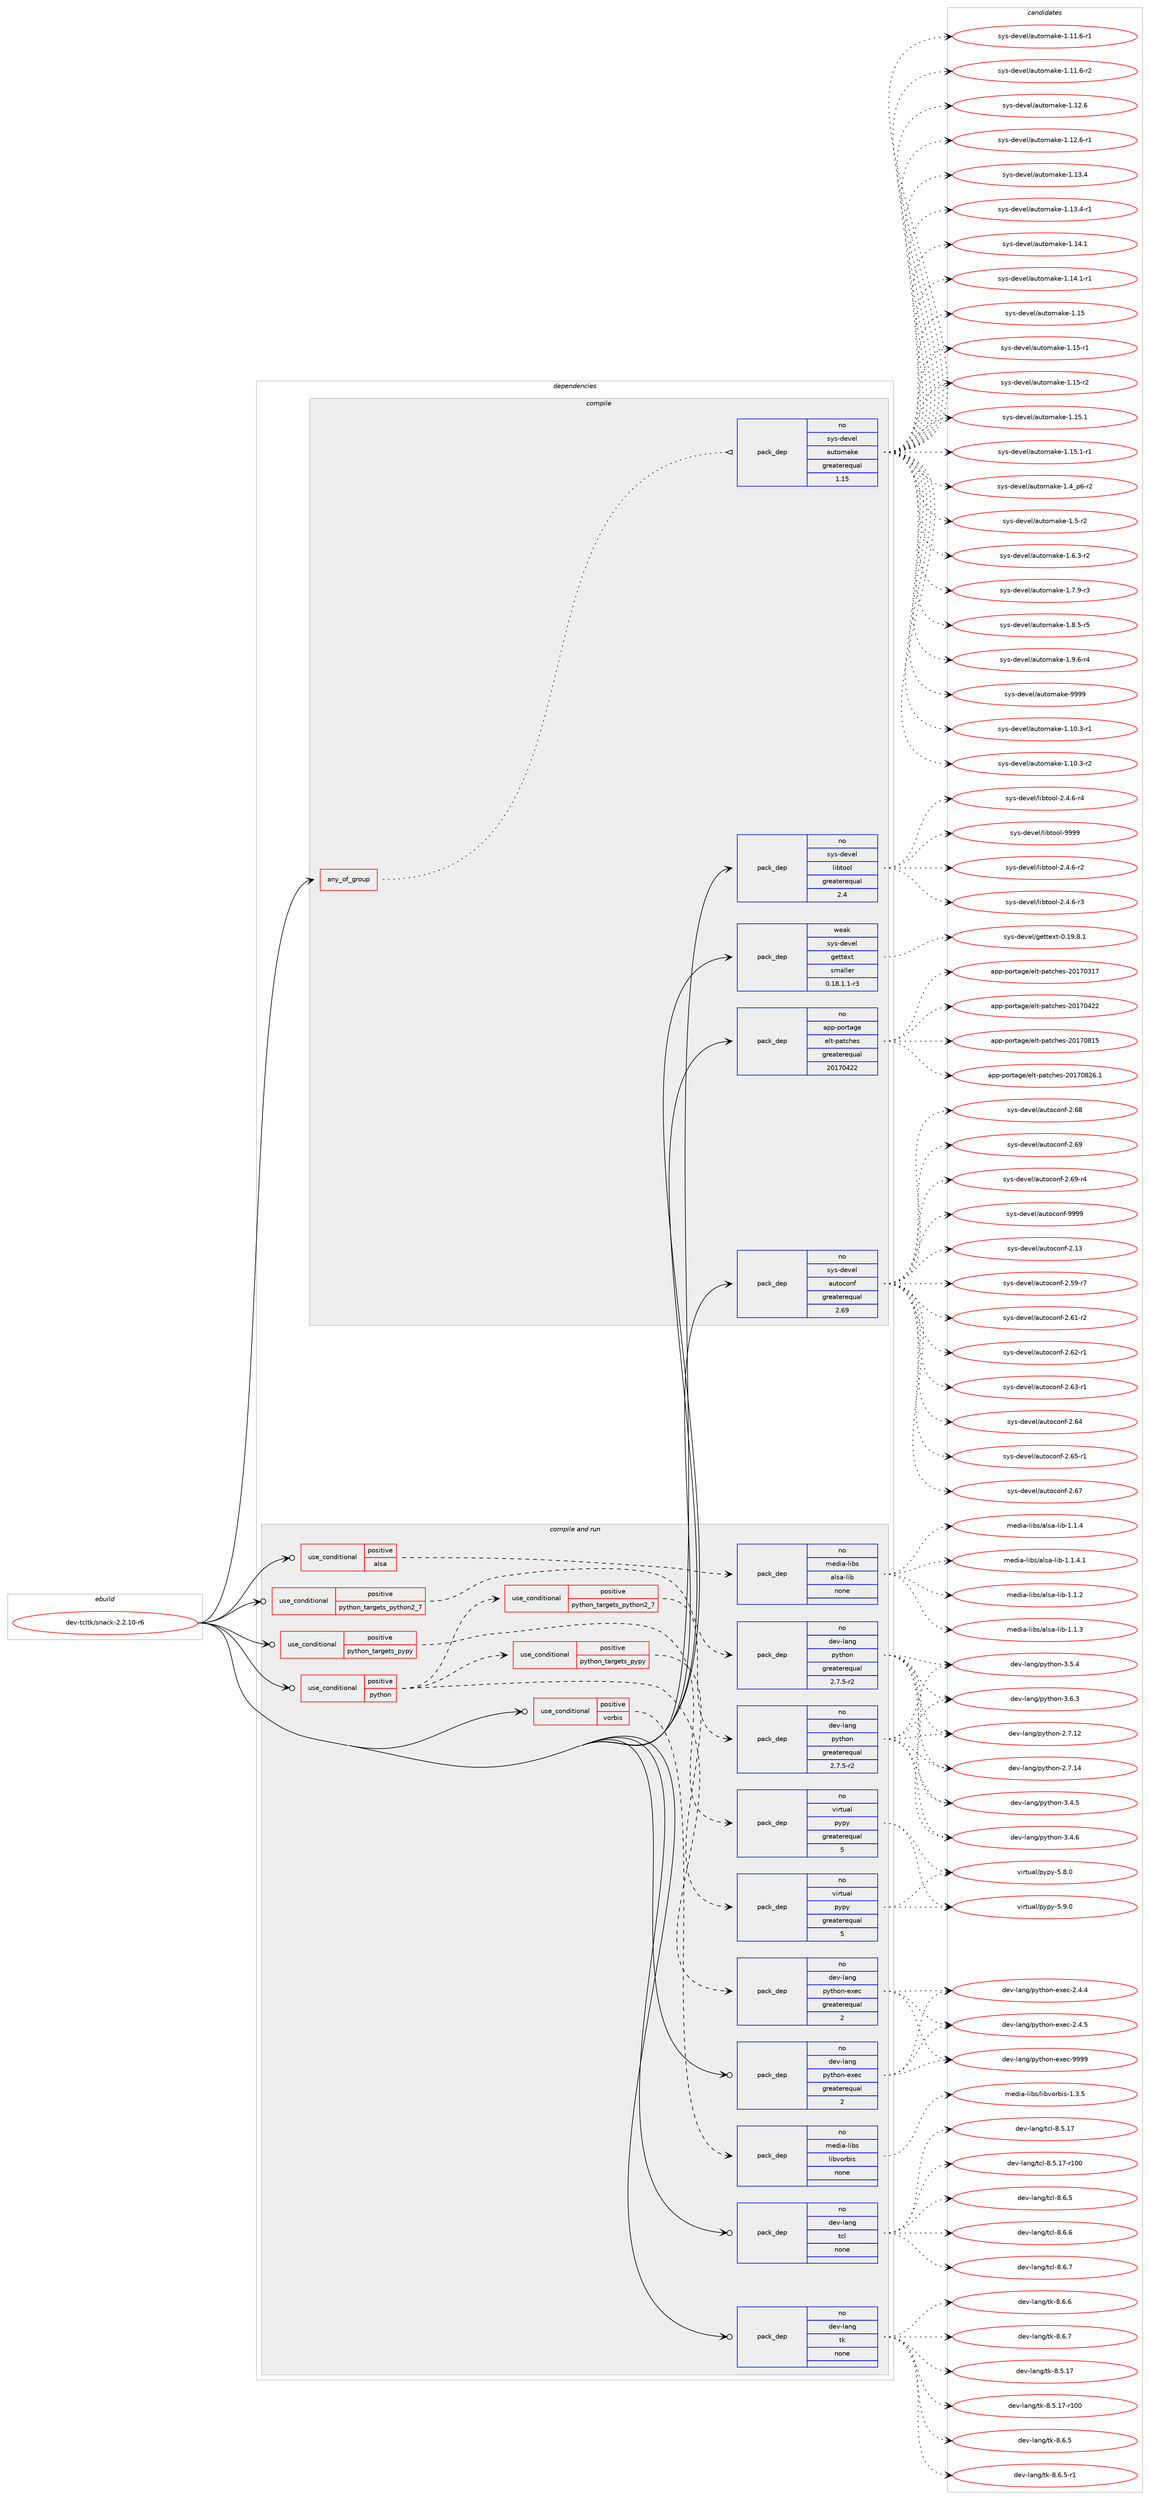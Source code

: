 digraph prolog {

# *************
# Graph options
# *************

newrank=true;
concentrate=true;
compound=true;
graph [rankdir=LR,fontname=Helvetica,fontsize=10,ranksep=1.5];#, ranksep=2.5, nodesep=0.2];
edge  [arrowhead=vee];
node  [fontname=Helvetica,fontsize=10];

# **********
# The ebuild
# **********

subgraph cluster_leftcol {
color=gray;
rank=same;
label=<<i>ebuild</i>>;
id [label="dev-tcltk/snack-2.2.10-r6", color=red, width=4, href="../dev-tcltk/snack-2.2.10-r6.svg"];
}

# ****************
# The dependencies
# ****************

subgraph cluster_midcol {
color=gray;
label=<<i>dependencies</i>>;
subgraph cluster_compile {
fillcolor="#eeeeee";
style=filled;
label=<<i>compile</i>>;
subgraph any4103 {
dependency279204 [label=<<TABLE BORDER="0" CELLBORDER="1" CELLSPACING="0" CELLPADDING="4"><TR><TD CELLPADDING="10">any_of_group</TD></TR></TABLE>>, shape=none, color=red];subgraph pack197966 {
dependency279205 [label=<<TABLE BORDER="0" CELLBORDER="1" CELLSPACING="0" CELLPADDING="4" WIDTH="220"><TR><TD ROWSPAN="6" CELLPADDING="30">pack_dep</TD></TR><TR><TD WIDTH="110">no</TD></TR><TR><TD>sys-devel</TD></TR><TR><TD>automake</TD></TR><TR><TD>greaterequal</TD></TR><TR><TD>1.15</TD></TR></TABLE>>, shape=none, color=blue];
}
dependency279204:e -> dependency279205:w [weight=20,style="dotted",arrowhead="oinv"];
}
id:e -> dependency279204:w [weight=20,style="solid",arrowhead="vee"];
subgraph pack197967 {
dependency279206 [label=<<TABLE BORDER="0" CELLBORDER="1" CELLSPACING="0" CELLPADDING="4" WIDTH="220"><TR><TD ROWSPAN="6" CELLPADDING="30">pack_dep</TD></TR><TR><TD WIDTH="110">no</TD></TR><TR><TD>app-portage</TD></TR><TR><TD>elt-patches</TD></TR><TR><TD>greaterequal</TD></TR><TR><TD>20170422</TD></TR></TABLE>>, shape=none, color=blue];
}
id:e -> dependency279206:w [weight=20,style="solid",arrowhead="vee"];
subgraph pack197968 {
dependency279207 [label=<<TABLE BORDER="0" CELLBORDER="1" CELLSPACING="0" CELLPADDING="4" WIDTH="220"><TR><TD ROWSPAN="6" CELLPADDING="30">pack_dep</TD></TR><TR><TD WIDTH="110">no</TD></TR><TR><TD>sys-devel</TD></TR><TR><TD>autoconf</TD></TR><TR><TD>greaterequal</TD></TR><TR><TD>2.69</TD></TR></TABLE>>, shape=none, color=blue];
}
id:e -> dependency279207:w [weight=20,style="solid",arrowhead="vee"];
subgraph pack197969 {
dependency279208 [label=<<TABLE BORDER="0" CELLBORDER="1" CELLSPACING="0" CELLPADDING="4" WIDTH="220"><TR><TD ROWSPAN="6" CELLPADDING="30">pack_dep</TD></TR><TR><TD WIDTH="110">no</TD></TR><TR><TD>sys-devel</TD></TR><TR><TD>libtool</TD></TR><TR><TD>greaterequal</TD></TR><TR><TD>2.4</TD></TR></TABLE>>, shape=none, color=blue];
}
id:e -> dependency279208:w [weight=20,style="solid",arrowhead="vee"];
subgraph pack197970 {
dependency279209 [label=<<TABLE BORDER="0" CELLBORDER="1" CELLSPACING="0" CELLPADDING="4" WIDTH="220"><TR><TD ROWSPAN="6" CELLPADDING="30">pack_dep</TD></TR><TR><TD WIDTH="110">weak</TD></TR><TR><TD>sys-devel</TD></TR><TR><TD>gettext</TD></TR><TR><TD>smaller</TD></TR><TR><TD>0.18.1.1-r3</TD></TR></TABLE>>, shape=none, color=blue];
}
id:e -> dependency279209:w [weight=20,style="solid",arrowhead="vee"];
}
subgraph cluster_compileandrun {
fillcolor="#eeeeee";
style=filled;
label=<<i>compile and run</i>>;
subgraph cond77087 {
dependency279210 [label=<<TABLE BORDER="0" CELLBORDER="1" CELLSPACING="0" CELLPADDING="4"><TR><TD ROWSPAN="3" CELLPADDING="10">use_conditional</TD></TR><TR><TD>positive</TD></TR><TR><TD>alsa</TD></TR></TABLE>>, shape=none, color=red];
subgraph pack197971 {
dependency279211 [label=<<TABLE BORDER="0" CELLBORDER="1" CELLSPACING="0" CELLPADDING="4" WIDTH="220"><TR><TD ROWSPAN="6" CELLPADDING="30">pack_dep</TD></TR><TR><TD WIDTH="110">no</TD></TR><TR><TD>media-libs</TD></TR><TR><TD>alsa-lib</TD></TR><TR><TD>none</TD></TR><TR><TD></TD></TR></TABLE>>, shape=none, color=blue];
}
dependency279210:e -> dependency279211:w [weight=20,style="dashed",arrowhead="vee"];
}
id:e -> dependency279210:w [weight=20,style="solid",arrowhead="odotvee"];
subgraph cond77088 {
dependency279212 [label=<<TABLE BORDER="0" CELLBORDER="1" CELLSPACING="0" CELLPADDING="4"><TR><TD ROWSPAN="3" CELLPADDING="10">use_conditional</TD></TR><TR><TD>positive</TD></TR><TR><TD>python</TD></TR></TABLE>>, shape=none, color=red];
subgraph cond77089 {
dependency279213 [label=<<TABLE BORDER="0" CELLBORDER="1" CELLSPACING="0" CELLPADDING="4"><TR><TD ROWSPAN="3" CELLPADDING="10">use_conditional</TD></TR><TR><TD>positive</TD></TR><TR><TD>python_targets_pypy</TD></TR></TABLE>>, shape=none, color=red];
subgraph pack197972 {
dependency279214 [label=<<TABLE BORDER="0" CELLBORDER="1" CELLSPACING="0" CELLPADDING="4" WIDTH="220"><TR><TD ROWSPAN="6" CELLPADDING="30">pack_dep</TD></TR><TR><TD WIDTH="110">no</TD></TR><TR><TD>virtual</TD></TR><TR><TD>pypy</TD></TR><TR><TD>greaterequal</TD></TR><TR><TD>5</TD></TR></TABLE>>, shape=none, color=blue];
}
dependency279213:e -> dependency279214:w [weight=20,style="dashed",arrowhead="vee"];
}
dependency279212:e -> dependency279213:w [weight=20,style="dashed",arrowhead="vee"];
subgraph cond77090 {
dependency279215 [label=<<TABLE BORDER="0" CELLBORDER="1" CELLSPACING="0" CELLPADDING="4"><TR><TD ROWSPAN="3" CELLPADDING="10">use_conditional</TD></TR><TR><TD>positive</TD></TR><TR><TD>python_targets_python2_7</TD></TR></TABLE>>, shape=none, color=red];
subgraph pack197973 {
dependency279216 [label=<<TABLE BORDER="0" CELLBORDER="1" CELLSPACING="0" CELLPADDING="4" WIDTH="220"><TR><TD ROWSPAN="6" CELLPADDING="30">pack_dep</TD></TR><TR><TD WIDTH="110">no</TD></TR><TR><TD>dev-lang</TD></TR><TR><TD>python</TD></TR><TR><TD>greaterequal</TD></TR><TR><TD>2.7.5-r2</TD></TR></TABLE>>, shape=none, color=blue];
}
dependency279215:e -> dependency279216:w [weight=20,style="dashed",arrowhead="vee"];
}
dependency279212:e -> dependency279215:w [weight=20,style="dashed",arrowhead="vee"];
subgraph pack197974 {
dependency279217 [label=<<TABLE BORDER="0" CELLBORDER="1" CELLSPACING="0" CELLPADDING="4" WIDTH="220"><TR><TD ROWSPAN="6" CELLPADDING="30">pack_dep</TD></TR><TR><TD WIDTH="110">no</TD></TR><TR><TD>dev-lang</TD></TR><TR><TD>python-exec</TD></TR><TR><TD>greaterequal</TD></TR><TR><TD>2</TD></TR></TABLE>>, shape=none, color=blue];
}
dependency279212:e -> dependency279217:w [weight=20,style="dashed",arrowhead="vee"];
}
id:e -> dependency279212:w [weight=20,style="solid",arrowhead="odotvee"];
subgraph cond77091 {
dependency279218 [label=<<TABLE BORDER="0" CELLBORDER="1" CELLSPACING="0" CELLPADDING="4"><TR><TD ROWSPAN="3" CELLPADDING="10">use_conditional</TD></TR><TR><TD>positive</TD></TR><TR><TD>python_targets_pypy</TD></TR></TABLE>>, shape=none, color=red];
subgraph pack197975 {
dependency279219 [label=<<TABLE BORDER="0" CELLBORDER="1" CELLSPACING="0" CELLPADDING="4" WIDTH="220"><TR><TD ROWSPAN="6" CELLPADDING="30">pack_dep</TD></TR><TR><TD WIDTH="110">no</TD></TR><TR><TD>virtual</TD></TR><TR><TD>pypy</TD></TR><TR><TD>greaterequal</TD></TR><TR><TD>5</TD></TR></TABLE>>, shape=none, color=blue];
}
dependency279218:e -> dependency279219:w [weight=20,style="dashed",arrowhead="vee"];
}
id:e -> dependency279218:w [weight=20,style="solid",arrowhead="odotvee"];
subgraph cond77092 {
dependency279220 [label=<<TABLE BORDER="0" CELLBORDER="1" CELLSPACING="0" CELLPADDING="4"><TR><TD ROWSPAN="3" CELLPADDING="10">use_conditional</TD></TR><TR><TD>positive</TD></TR><TR><TD>python_targets_python2_7</TD></TR></TABLE>>, shape=none, color=red];
subgraph pack197976 {
dependency279221 [label=<<TABLE BORDER="0" CELLBORDER="1" CELLSPACING="0" CELLPADDING="4" WIDTH="220"><TR><TD ROWSPAN="6" CELLPADDING="30">pack_dep</TD></TR><TR><TD WIDTH="110">no</TD></TR><TR><TD>dev-lang</TD></TR><TR><TD>python</TD></TR><TR><TD>greaterequal</TD></TR><TR><TD>2.7.5-r2</TD></TR></TABLE>>, shape=none, color=blue];
}
dependency279220:e -> dependency279221:w [weight=20,style="dashed",arrowhead="vee"];
}
id:e -> dependency279220:w [weight=20,style="solid",arrowhead="odotvee"];
subgraph cond77093 {
dependency279222 [label=<<TABLE BORDER="0" CELLBORDER="1" CELLSPACING="0" CELLPADDING="4"><TR><TD ROWSPAN="3" CELLPADDING="10">use_conditional</TD></TR><TR><TD>positive</TD></TR><TR><TD>vorbis</TD></TR></TABLE>>, shape=none, color=red];
subgraph pack197977 {
dependency279223 [label=<<TABLE BORDER="0" CELLBORDER="1" CELLSPACING="0" CELLPADDING="4" WIDTH="220"><TR><TD ROWSPAN="6" CELLPADDING="30">pack_dep</TD></TR><TR><TD WIDTH="110">no</TD></TR><TR><TD>media-libs</TD></TR><TR><TD>libvorbis</TD></TR><TR><TD>none</TD></TR><TR><TD></TD></TR></TABLE>>, shape=none, color=blue];
}
dependency279222:e -> dependency279223:w [weight=20,style="dashed",arrowhead="vee"];
}
id:e -> dependency279222:w [weight=20,style="solid",arrowhead="odotvee"];
subgraph pack197978 {
dependency279224 [label=<<TABLE BORDER="0" CELLBORDER="1" CELLSPACING="0" CELLPADDING="4" WIDTH="220"><TR><TD ROWSPAN="6" CELLPADDING="30">pack_dep</TD></TR><TR><TD WIDTH="110">no</TD></TR><TR><TD>dev-lang</TD></TR><TR><TD>python-exec</TD></TR><TR><TD>greaterequal</TD></TR><TR><TD>2</TD></TR></TABLE>>, shape=none, color=blue];
}
id:e -> dependency279224:w [weight=20,style="solid",arrowhead="odotvee"];
subgraph pack197979 {
dependency279225 [label=<<TABLE BORDER="0" CELLBORDER="1" CELLSPACING="0" CELLPADDING="4" WIDTH="220"><TR><TD ROWSPAN="6" CELLPADDING="30">pack_dep</TD></TR><TR><TD WIDTH="110">no</TD></TR><TR><TD>dev-lang</TD></TR><TR><TD>tcl</TD></TR><TR><TD>none</TD></TR><TR><TD></TD></TR></TABLE>>, shape=none, color=blue];
}
id:e -> dependency279225:w [weight=20,style="solid",arrowhead="odotvee"];
subgraph pack197980 {
dependency279226 [label=<<TABLE BORDER="0" CELLBORDER="1" CELLSPACING="0" CELLPADDING="4" WIDTH="220"><TR><TD ROWSPAN="6" CELLPADDING="30">pack_dep</TD></TR><TR><TD WIDTH="110">no</TD></TR><TR><TD>dev-lang</TD></TR><TR><TD>tk</TD></TR><TR><TD>none</TD></TR><TR><TD></TD></TR></TABLE>>, shape=none, color=blue];
}
id:e -> dependency279226:w [weight=20,style="solid",arrowhead="odotvee"];
}
subgraph cluster_run {
fillcolor="#eeeeee";
style=filled;
label=<<i>run</i>>;
}
}

# **************
# The candidates
# **************

subgraph cluster_choices {
rank=same;
color=gray;
label=<<i>candidates</i>>;

subgraph choice197966 {
color=black;
nodesep=1;
choice11512111545100101118101108479711711611110997107101454946494846514511449 [label="sys-devel/automake-1.10.3-r1", color=red, width=4,href="../sys-devel/automake-1.10.3-r1.svg"];
choice11512111545100101118101108479711711611110997107101454946494846514511450 [label="sys-devel/automake-1.10.3-r2", color=red, width=4,href="../sys-devel/automake-1.10.3-r2.svg"];
choice11512111545100101118101108479711711611110997107101454946494946544511449 [label="sys-devel/automake-1.11.6-r1", color=red, width=4,href="../sys-devel/automake-1.11.6-r1.svg"];
choice11512111545100101118101108479711711611110997107101454946494946544511450 [label="sys-devel/automake-1.11.6-r2", color=red, width=4,href="../sys-devel/automake-1.11.6-r2.svg"];
choice1151211154510010111810110847971171161111099710710145494649504654 [label="sys-devel/automake-1.12.6", color=red, width=4,href="../sys-devel/automake-1.12.6.svg"];
choice11512111545100101118101108479711711611110997107101454946495046544511449 [label="sys-devel/automake-1.12.6-r1", color=red, width=4,href="../sys-devel/automake-1.12.6-r1.svg"];
choice1151211154510010111810110847971171161111099710710145494649514652 [label="sys-devel/automake-1.13.4", color=red, width=4,href="../sys-devel/automake-1.13.4.svg"];
choice11512111545100101118101108479711711611110997107101454946495146524511449 [label="sys-devel/automake-1.13.4-r1", color=red, width=4,href="../sys-devel/automake-1.13.4-r1.svg"];
choice1151211154510010111810110847971171161111099710710145494649524649 [label="sys-devel/automake-1.14.1", color=red, width=4,href="../sys-devel/automake-1.14.1.svg"];
choice11512111545100101118101108479711711611110997107101454946495246494511449 [label="sys-devel/automake-1.14.1-r1", color=red, width=4,href="../sys-devel/automake-1.14.1-r1.svg"];
choice115121115451001011181011084797117116111109971071014549464953 [label="sys-devel/automake-1.15", color=red, width=4,href="../sys-devel/automake-1.15.svg"];
choice1151211154510010111810110847971171161111099710710145494649534511449 [label="sys-devel/automake-1.15-r1", color=red, width=4,href="../sys-devel/automake-1.15-r1.svg"];
choice1151211154510010111810110847971171161111099710710145494649534511450 [label="sys-devel/automake-1.15-r2", color=red, width=4,href="../sys-devel/automake-1.15-r2.svg"];
choice1151211154510010111810110847971171161111099710710145494649534649 [label="sys-devel/automake-1.15.1", color=red, width=4,href="../sys-devel/automake-1.15.1.svg"];
choice11512111545100101118101108479711711611110997107101454946495346494511449 [label="sys-devel/automake-1.15.1-r1", color=red, width=4,href="../sys-devel/automake-1.15.1-r1.svg"];
choice115121115451001011181011084797117116111109971071014549465295112544511450 [label="sys-devel/automake-1.4_p6-r2", color=red, width=4,href="../sys-devel/automake-1.4_p6-r2.svg"];
choice11512111545100101118101108479711711611110997107101454946534511450 [label="sys-devel/automake-1.5-r2", color=red, width=4,href="../sys-devel/automake-1.5-r2.svg"];
choice115121115451001011181011084797117116111109971071014549465446514511450 [label="sys-devel/automake-1.6.3-r2", color=red, width=4,href="../sys-devel/automake-1.6.3-r2.svg"];
choice115121115451001011181011084797117116111109971071014549465546574511451 [label="sys-devel/automake-1.7.9-r3", color=red, width=4,href="../sys-devel/automake-1.7.9-r3.svg"];
choice115121115451001011181011084797117116111109971071014549465646534511453 [label="sys-devel/automake-1.8.5-r5", color=red, width=4,href="../sys-devel/automake-1.8.5-r5.svg"];
choice115121115451001011181011084797117116111109971071014549465746544511452 [label="sys-devel/automake-1.9.6-r4", color=red, width=4,href="../sys-devel/automake-1.9.6-r4.svg"];
choice115121115451001011181011084797117116111109971071014557575757 [label="sys-devel/automake-9999", color=red, width=4,href="../sys-devel/automake-9999.svg"];
dependency279205:e -> choice11512111545100101118101108479711711611110997107101454946494846514511449:w [style=dotted,weight="100"];
dependency279205:e -> choice11512111545100101118101108479711711611110997107101454946494846514511450:w [style=dotted,weight="100"];
dependency279205:e -> choice11512111545100101118101108479711711611110997107101454946494946544511449:w [style=dotted,weight="100"];
dependency279205:e -> choice11512111545100101118101108479711711611110997107101454946494946544511450:w [style=dotted,weight="100"];
dependency279205:e -> choice1151211154510010111810110847971171161111099710710145494649504654:w [style=dotted,weight="100"];
dependency279205:e -> choice11512111545100101118101108479711711611110997107101454946495046544511449:w [style=dotted,weight="100"];
dependency279205:e -> choice1151211154510010111810110847971171161111099710710145494649514652:w [style=dotted,weight="100"];
dependency279205:e -> choice11512111545100101118101108479711711611110997107101454946495146524511449:w [style=dotted,weight="100"];
dependency279205:e -> choice1151211154510010111810110847971171161111099710710145494649524649:w [style=dotted,weight="100"];
dependency279205:e -> choice11512111545100101118101108479711711611110997107101454946495246494511449:w [style=dotted,weight="100"];
dependency279205:e -> choice115121115451001011181011084797117116111109971071014549464953:w [style=dotted,weight="100"];
dependency279205:e -> choice1151211154510010111810110847971171161111099710710145494649534511449:w [style=dotted,weight="100"];
dependency279205:e -> choice1151211154510010111810110847971171161111099710710145494649534511450:w [style=dotted,weight="100"];
dependency279205:e -> choice1151211154510010111810110847971171161111099710710145494649534649:w [style=dotted,weight="100"];
dependency279205:e -> choice11512111545100101118101108479711711611110997107101454946495346494511449:w [style=dotted,weight="100"];
dependency279205:e -> choice115121115451001011181011084797117116111109971071014549465295112544511450:w [style=dotted,weight="100"];
dependency279205:e -> choice11512111545100101118101108479711711611110997107101454946534511450:w [style=dotted,weight="100"];
dependency279205:e -> choice115121115451001011181011084797117116111109971071014549465446514511450:w [style=dotted,weight="100"];
dependency279205:e -> choice115121115451001011181011084797117116111109971071014549465546574511451:w [style=dotted,weight="100"];
dependency279205:e -> choice115121115451001011181011084797117116111109971071014549465646534511453:w [style=dotted,weight="100"];
dependency279205:e -> choice115121115451001011181011084797117116111109971071014549465746544511452:w [style=dotted,weight="100"];
dependency279205:e -> choice115121115451001011181011084797117116111109971071014557575757:w [style=dotted,weight="100"];
}
subgraph choice197967 {
color=black;
nodesep=1;
choice97112112451121111141169710310147101108116451129711699104101115455048495548514955 [label="app-portage/elt-patches-20170317", color=red, width=4,href="../app-portage/elt-patches-20170317.svg"];
choice97112112451121111141169710310147101108116451129711699104101115455048495548525050 [label="app-portage/elt-patches-20170422", color=red, width=4,href="../app-portage/elt-patches-20170422.svg"];
choice97112112451121111141169710310147101108116451129711699104101115455048495548564953 [label="app-portage/elt-patches-20170815", color=red, width=4,href="../app-portage/elt-patches-20170815.svg"];
choice971121124511211111411697103101471011081164511297116991041011154550484955485650544649 [label="app-portage/elt-patches-20170826.1", color=red, width=4,href="../app-portage/elt-patches-20170826.1.svg"];
dependency279206:e -> choice97112112451121111141169710310147101108116451129711699104101115455048495548514955:w [style=dotted,weight="100"];
dependency279206:e -> choice97112112451121111141169710310147101108116451129711699104101115455048495548525050:w [style=dotted,weight="100"];
dependency279206:e -> choice97112112451121111141169710310147101108116451129711699104101115455048495548564953:w [style=dotted,weight="100"];
dependency279206:e -> choice971121124511211111411697103101471011081164511297116991041011154550484955485650544649:w [style=dotted,weight="100"];
}
subgraph choice197968 {
color=black;
nodesep=1;
choice115121115451001011181011084797117116111991111101024550464951 [label="sys-devel/autoconf-2.13", color=red, width=4,href="../sys-devel/autoconf-2.13.svg"];
choice1151211154510010111810110847971171161119911111010245504653574511455 [label="sys-devel/autoconf-2.59-r7", color=red, width=4,href="../sys-devel/autoconf-2.59-r7.svg"];
choice1151211154510010111810110847971171161119911111010245504654494511450 [label="sys-devel/autoconf-2.61-r2", color=red, width=4,href="../sys-devel/autoconf-2.61-r2.svg"];
choice1151211154510010111810110847971171161119911111010245504654504511449 [label="sys-devel/autoconf-2.62-r1", color=red, width=4,href="../sys-devel/autoconf-2.62-r1.svg"];
choice1151211154510010111810110847971171161119911111010245504654514511449 [label="sys-devel/autoconf-2.63-r1", color=red, width=4,href="../sys-devel/autoconf-2.63-r1.svg"];
choice115121115451001011181011084797117116111991111101024550465452 [label="sys-devel/autoconf-2.64", color=red, width=4,href="../sys-devel/autoconf-2.64.svg"];
choice1151211154510010111810110847971171161119911111010245504654534511449 [label="sys-devel/autoconf-2.65-r1", color=red, width=4,href="../sys-devel/autoconf-2.65-r1.svg"];
choice115121115451001011181011084797117116111991111101024550465455 [label="sys-devel/autoconf-2.67", color=red, width=4,href="../sys-devel/autoconf-2.67.svg"];
choice115121115451001011181011084797117116111991111101024550465456 [label="sys-devel/autoconf-2.68", color=red, width=4,href="../sys-devel/autoconf-2.68.svg"];
choice115121115451001011181011084797117116111991111101024550465457 [label="sys-devel/autoconf-2.69", color=red, width=4,href="../sys-devel/autoconf-2.69.svg"];
choice1151211154510010111810110847971171161119911111010245504654574511452 [label="sys-devel/autoconf-2.69-r4", color=red, width=4,href="../sys-devel/autoconf-2.69-r4.svg"];
choice115121115451001011181011084797117116111991111101024557575757 [label="sys-devel/autoconf-9999", color=red, width=4,href="../sys-devel/autoconf-9999.svg"];
dependency279207:e -> choice115121115451001011181011084797117116111991111101024550464951:w [style=dotted,weight="100"];
dependency279207:e -> choice1151211154510010111810110847971171161119911111010245504653574511455:w [style=dotted,weight="100"];
dependency279207:e -> choice1151211154510010111810110847971171161119911111010245504654494511450:w [style=dotted,weight="100"];
dependency279207:e -> choice1151211154510010111810110847971171161119911111010245504654504511449:w [style=dotted,weight="100"];
dependency279207:e -> choice1151211154510010111810110847971171161119911111010245504654514511449:w [style=dotted,weight="100"];
dependency279207:e -> choice115121115451001011181011084797117116111991111101024550465452:w [style=dotted,weight="100"];
dependency279207:e -> choice1151211154510010111810110847971171161119911111010245504654534511449:w [style=dotted,weight="100"];
dependency279207:e -> choice115121115451001011181011084797117116111991111101024550465455:w [style=dotted,weight="100"];
dependency279207:e -> choice115121115451001011181011084797117116111991111101024550465456:w [style=dotted,weight="100"];
dependency279207:e -> choice115121115451001011181011084797117116111991111101024550465457:w [style=dotted,weight="100"];
dependency279207:e -> choice1151211154510010111810110847971171161119911111010245504654574511452:w [style=dotted,weight="100"];
dependency279207:e -> choice115121115451001011181011084797117116111991111101024557575757:w [style=dotted,weight="100"];
}
subgraph choice197969 {
color=black;
nodesep=1;
choice1151211154510010111810110847108105981161111111084550465246544511450 [label="sys-devel/libtool-2.4.6-r2", color=red, width=4,href="../sys-devel/libtool-2.4.6-r2.svg"];
choice1151211154510010111810110847108105981161111111084550465246544511451 [label="sys-devel/libtool-2.4.6-r3", color=red, width=4,href="../sys-devel/libtool-2.4.6-r3.svg"];
choice1151211154510010111810110847108105981161111111084550465246544511452 [label="sys-devel/libtool-2.4.6-r4", color=red, width=4,href="../sys-devel/libtool-2.4.6-r4.svg"];
choice1151211154510010111810110847108105981161111111084557575757 [label="sys-devel/libtool-9999", color=red, width=4,href="../sys-devel/libtool-9999.svg"];
dependency279208:e -> choice1151211154510010111810110847108105981161111111084550465246544511450:w [style=dotted,weight="100"];
dependency279208:e -> choice1151211154510010111810110847108105981161111111084550465246544511451:w [style=dotted,weight="100"];
dependency279208:e -> choice1151211154510010111810110847108105981161111111084550465246544511452:w [style=dotted,weight="100"];
dependency279208:e -> choice1151211154510010111810110847108105981161111111084557575757:w [style=dotted,weight="100"];
}
subgraph choice197970 {
color=black;
nodesep=1;
choice1151211154510010111810110847103101116116101120116454846495746564649 [label="sys-devel/gettext-0.19.8.1", color=red, width=4,href="../sys-devel/gettext-0.19.8.1.svg"];
dependency279209:e -> choice1151211154510010111810110847103101116116101120116454846495746564649:w [style=dotted,weight="100"];
}
subgraph choice197971 {
color=black;
nodesep=1;
choice1091011001059745108105981154797108115974510810598454946494650 [label="media-libs/alsa-lib-1.1.2", color=red, width=4,href="../media-libs/alsa-lib-1.1.2.svg"];
choice1091011001059745108105981154797108115974510810598454946494651 [label="media-libs/alsa-lib-1.1.3", color=red, width=4,href="../media-libs/alsa-lib-1.1.3.svg"];
choice1091011001059745108105981154797108115974510810598454946494652 [label="media-libs/alsa-lib-1.1.4", color=red, width=4,href="../media-libs/alsa-lib-1.1.4.svg"];
choice10910110010597451081059811547971081159745108105984549464946524649 [label="media-libs/alsa-lib-1.1.4.1", color=red, width=4,href="../media-libs/alsa-lib-1.1.4.1.svg"];
dependency279211:e -> choice1091011001059745108105981154797108115974510810598454946494650:w [style=dotted,weight="100"];
dependency279211:e -> choice1091011001059745108105981154797108115974510810598454946494651:w [style=dotted,weight="100"];
dependency279211:e -> choice1091011001059745108105981154797108115974510810598454946494652:w [style=dotted,weight="100"];
dependency279211:e -> choice10910110010597451081059811547971081159745108105984549464946524649:w [style=dotted,weight="100"];
}
subgraph choice197972 {
color=black;
nodesep=1;
choice1181051141161179710847112121112121455346564648 [label="virtual/pypy-5.8.0", color=red, width=4,href="../virtual/pypy-5.8.0.svg"];
choice1181051141161179710847112121112121455346574648 [label="virtual/pypy-5.9.0", color=red, width=4,href="../virtual/pypy-5.9.0.svg"];
dependency279214:e -> choice1181051141161179710847112121112121455346564648:w [style=dotted,weight="100"];
dependency279214:e -> choice1181051141161179710847112121112121455346574648:w [style=dotted,weight="100"];
}
subgraph choice197973 {
color=black;
nodesep=1;
choice10010111845108971101034711212111610411111045504655464950 [label="dev-lang/python-2.7.12", color=red, width=4,href="../dev-lang/python-2.7.12.svg"];
choice10010111845108971101034711212111610411111045504655464952 [label="dev-lang/python-2.7.14", color=red, width=4,href="../dev-lang/python-2.7.14.svg"];
choice100101118451089711010347112121116104111110455146524653 [label="dev-lang/python-3.4.5", color=red, width=4,href="../dev-lang/python-3.4.5.svg"];
choice100101118451089711010347112121116104111110455146524654 [label="dev-lang/python-3.4.6", color=red, width=4,href="../dev-lang/python-3.4.6.svg"];
choice100101118451089711010347112121116104111110455146534652 [label="dev-lang/python-3.5.4", color=red, width=4,href="../dev-lang/python-3.5.4.svg"];
choice100101118451089711010347112121116104111110455146544651 [label="dev-lang/python-3.6.3", color=red, width=4,href="../dev-lang/python-3.6.3.svg"];
dependency279216:e -> choice10010111845108971101034711212111610411111045504655464950:w [style=dotted,weight="100"];
dependency279216:e -> choice10010111845108971101034711212111610411111045504655464952:w [style=dotted,weight="100"];
dependency279216:e -> choice100101118451089711010347112121116104111110455146524653:w [style=dotted,weight="100"];
dependency279216:e -> choice100101118451089711010347112121116104111110455146524654:w [style=dotted,weight="100"];
dependency279216:e -> choice100101118451089711010347112121116104111110455146534652:w [style=dotted,weight="100"];
dependency279216:e -> choice100101118451089711010347112121116104111110455146544651:w [style=dotted,weight="100"];
}
subgraph choice197974 {
color=black;
nodesep=1;
choice1001011184510897110103471121211161041111104510112010199455046524652 [label="dev-lang/python-exec-2.4.4", color=red, width=4,href="../dev-lang/python-exec-2.4.4.svg"];
choice1001011184510897110103471121211161041111104510112010199455046524653 [label="dev-lang/python-exec-2.4.5", color=red, width=4,href="../dev-lang/python-exec-2.4.5.svg"];
choice10010111845108971101034711212111610411111045101120101994557575757 [label="dev-lang/python-exec-9999", color=red, width=4,href="../dev-lang/python-exec-9999.svg"];
dependency279217:e -> choice1001011184510897110103471121211161041111104510112010199455046524652:w [style=dotted,weight="100"];
dependency279217:e -> choice1001011184510897110103471121211161041111104510112010199455046524653:w [style=dotted,weight="100"];
dependency279217:e -> choice10010111845108971101034711212111610411111045101120101994557575757:w [style=dotted,weight="100"];
}
subgraph choice197975 {
color=black;
nodesep=1;
choice1181051141161179710847112121112121455346564648 [label="virtual/pypy-5.8.0", color=red, width=4,href="../virtual/pypy-5.8.0.svg"];
choice1181051141161179710847112121112121455346574648 [label="virtual/pypy-5.9.0", color=red, width=4,href="../virtual/pypy-5.9.0.svg"];
dependency279219:e -> choice1181051141161179710847112121112121455346564648:w [style=dotted,weight="100"];
dependency279219:e -> choice1181051141161179710847112121112121455346574648:w [style=dotted,weight="100"];
}
subgraph choice197976 {
color=black;
nodesep=1;
choice10010111845108971101034711212111610411111045504655464950 [label="dev-lang/python-2.7.12", color=red, width=4,href="../dev-lang/python-2.7.12.svg"];
choice10010111845108971101034711212111610411111045504655464952 [label="dev-lang/python-2.7.14", color=red, width=4,href="../dev-lang/python-2.7.14.svg"];
choice100101118451089711010347112121116104111110455146524653 [label="dev-lang/python-3.4.5", color=red, width=4,href="../dev-lang/python-3.4.5.svg"];
choice100101118451089711010347112121116104111110455146524654 [label="dev-lang/python-3.4.6", color=red, width=4,href="../dev-lang/python-3.4.6.svg"];
choice100101118451089711010347112121116104111110455146534652 [label="dev-lang/python-3.5.4", color=red, width=4,href="../dev-lang/python-3.5.4.svg"];
choice100101118451089711010347112121116104111110455146544651 [label="dev-lang/python-3.6.3", color=red, width=4,href="../dev-lang/python-3.6.3.svg"];
dependency279221:e -> choice10010111845108971101034711212111610411111045504655464950:w [style=dotted,weight="100"];
dependency279221:e -> choice10010111845108971101034711212111610411111045504655464952:w [style=dotted,weight="100"];
dependency279221:e -> choice100101118451089711010347112121116104111110455146524653:w [style=dotted,weight="100"];
dependency279221:e -> choice100101118451089711010347112121116104111110455146524654:w [style=dotted,weight="100"];
dependency279221:e -> choice100101118451089711010347112121116104111110455146534652:w [style=dotted,weight="100"];
dependency279221:e -> choice100101118451089711010347112121116104111110455146544651:w [style=dotted,weight="100"];
}
subgraph choice197977 {
color=black;
nodesep=1;
choice109101100105974510810598115471081059811811111498105115454946514653 [label="media-libs/libvorbis-1.3.5", color=red, width=4,href="../media-libs/libvorbis-1.3.5.svg"];
dependency279223:e -> choice109101100105974510810598115471081059811811111498105115454946514653:w [style=dotted,weight="100"];
}
subgraph choice197978 {
color=black;
nodesep=1;
choice1001011184510897110103471121211161041111104510112010199455046524652 [label="dev-lang/python-exec-2.4.4", color=red, width=4,href="../dev-lang/python-exec-2.4.4.svg"];
choice1001011184510897110103471121211161041111104510112010199455046524653 [label="dev-lang/python-exec-2.4.5", color=red, width=4,href="../dev-lang/python-exec-2.4.5.svg"];
choice10010111845108971101034711212111610411111045101120101994557575757 [label="dev-lang/python-exec-9999", color=red, width=4,href="../dev-lang/python-exec-9999.svg"];
dependency279224:e -> choice1001011184510897110103471121211161041111104510112010199455046524652:w [style=dotted,weight="100"];
dependency279224:e -> choice1001011184510897110103471121211161041111104510112010199455046524653:w [style=dotted,weight="100"];
dependency279224:e -> choice10010111845108971101034711212111610411111045101120101994557575757:w [style=dotted,weight="100"];
}
subgraph choice197979 {
color=black;
nodesep=1;
choice1001011184510897110103471169910845564653464955 [label="dev-lang/tcl-8.5.17", color=red, width=4,href="../dev-lang/tcl-8.5.17.svg"];
choice100101118451089711010347116991084556465346495545114494848 [label="dev-lang/tcl-8.5.17-r100", color=red, width=4,href="../dev-lang/tcl-8.5.17-r100.svg"];
choice10010111845108971101034711699108455646544653 [label="dev-lang/tcl-8.6.5", color=red, width=4,href="../dev-lang/tcl-8.6.5.svg"];
choice10010111845108971101034711699108455646544654 [label="dev-lang/tcl-8.6.6", color=red, width=4,href="../dev-lang/tcl-8.6.6.svg"];
choice10010111845108971101034711699108455646544655 [label="dev-lang/tcl-8.6.7", color=red, width=4,href="../dev-lang/tcl-8.6.7.svg"];
dependency279225:e -> choice1001011184510897110103471169910845564653464955:w [style=dotted,weight="100"];
dependency279225:e -> choice100101118451089711010347116991084556465346495545114494848:w [style=dotted,weight="100"];
dependency279225:e -> choice10010111845108971101034711699108455646544653:w [style=dotted,weight="100"];
dependency279225:e -> choice10010111845108971101034711699108455646544654:w [style=dotted,weight="100"];
dependency279225:e -> choice10010111845108971101034711699108455646544655:w [style=dotted,weight="100"];
}
subgraph choice197980 {
color=black;
nodesep=1;
choice10010111845108971101034711610745564653464955 [label="dev-lang/tk-8.5.17", color=red, width=4,href="../dev-lang/tk-8.5.17.svg"];
choice1001011184510897110103471161074556465346495545114494848 [label="dev-lang/tk-8.5.17-r100", color=red, width=4,href="../dev-lang/tk-8.5.17-r100.svg"];
choice100101118451089711010347116107455646544653 [label="dev-lang/tk-8.6.5", color=red, width=4,href="../dev-lang/tk-8.6.5.svg"];
choice1001011184510897110103471161074556465446534511449 [label="dev-lang/tk-8.6.5-r1", color=red, width=4,href="../dev-lang/tk-8.6.5-r1.svg"];
choice100101118451089711010347116107455646544654 [label="dev-lang/tk-8.6.6", color=red, width=4,href="../dev-lang/tk-8.6.6.svg"];
choice100101118451089711010347116107455646544655 [label="dev-lang/tk-8.6.7", color=red, width=4,href="../dev-lang/tk-8.6.7.svg"];
dependency279226:e -> choice10010111845108971101034711610745564653464955:w [style=dotted,weight="100"];
dependency279226:e -> choice1001011184510897110103471161074556465346495545114494848:w [style=dotted,weight="100"];
dependency279226:e -> choice100101118451089711010347116107455646544653:w [style=dotted,weight="100"];
dependency279226:e -> choice1001011184510897110103471161074556465446534511449:w [style=dotted,weight="100"];
dependency279226:e -> choice100101118451089711010347116107455646544654:w [style=dotted,weight="100"];
dependency279226:e -> choice100101118451089711010347116107455646544655:w [style=dotted,weight="100"];
}
}

}
